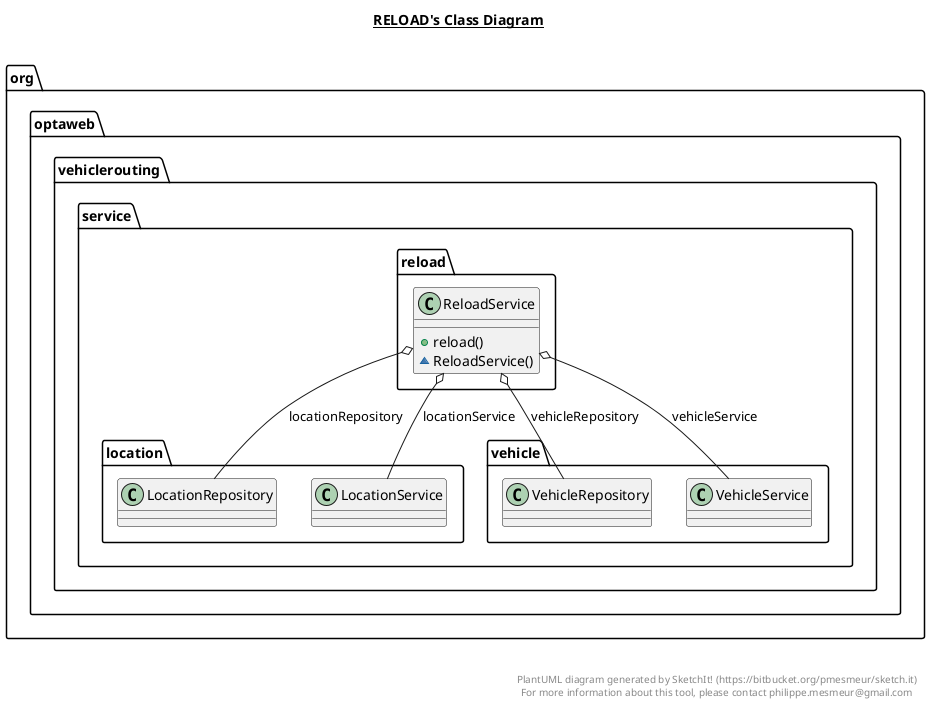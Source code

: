 @startuml

title __RELOAD's Class Diagram__\n

  namespace org.optaweb.vehiclerouting {
    namespace service.reload {
      class org.optaweb.vehiclerouting.service.reload.ReloadService {
          + reload()
          ~ ReloadService()
      }
    }
  }
  

  org.optaweb.vehiclerouting.service.reload.ReloadService o-- org.optaweb.vehiclerouting.service.location.LocationRepository : locationRepository
  org.optaweb.vehiclerouting.service.reload.ReloadService o-- org.optaweb.vehiclerouting.service.location.LocationService : locationService
  org.optaweb.vehiclerouting.service.reload.ReloadService o-- org.optaweb.vehiclerouting.service.vehicle.VehicleRepository : vehicleRepository
  org.optaweb.vehiclerouting.service.reload.ReloadService o-- org.optaweb.vehiclerouting.service.vehicle.VehicleService : vehicleService


right footer


PlantUML diagram generated by SketchIt! (https://bitbucket.org/pmesmeur/sketch.it)
For more information about this tool, please contact philippe.mesmeur@gmail.com
endfooter

@enduml
